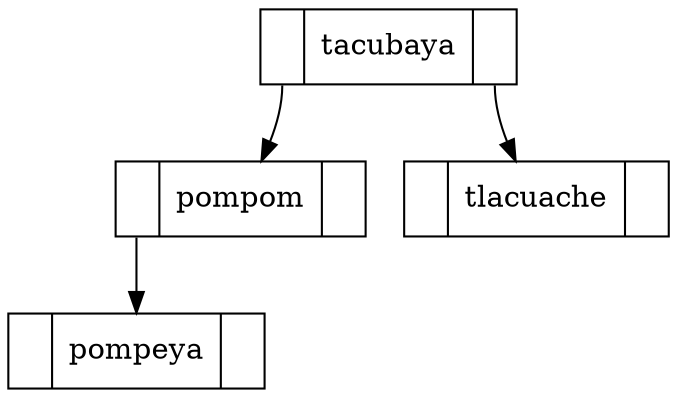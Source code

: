digraph sls{
node [shape=record];
tacubaya[label="<C0>|tacubaya|<C1> " ]; 
tlacuache[label="<C0>|tlacuache|<C1> " ]; 
pompom[label="<C0>|pompom|<C1> " ]; 
pompeya[label="<C0>|pompeya|<C1> " ]; 

tacubaya:C1->tlacuache; 
tacubaya:C0->pompom; 
pompom:C0->pompeya; 

}
